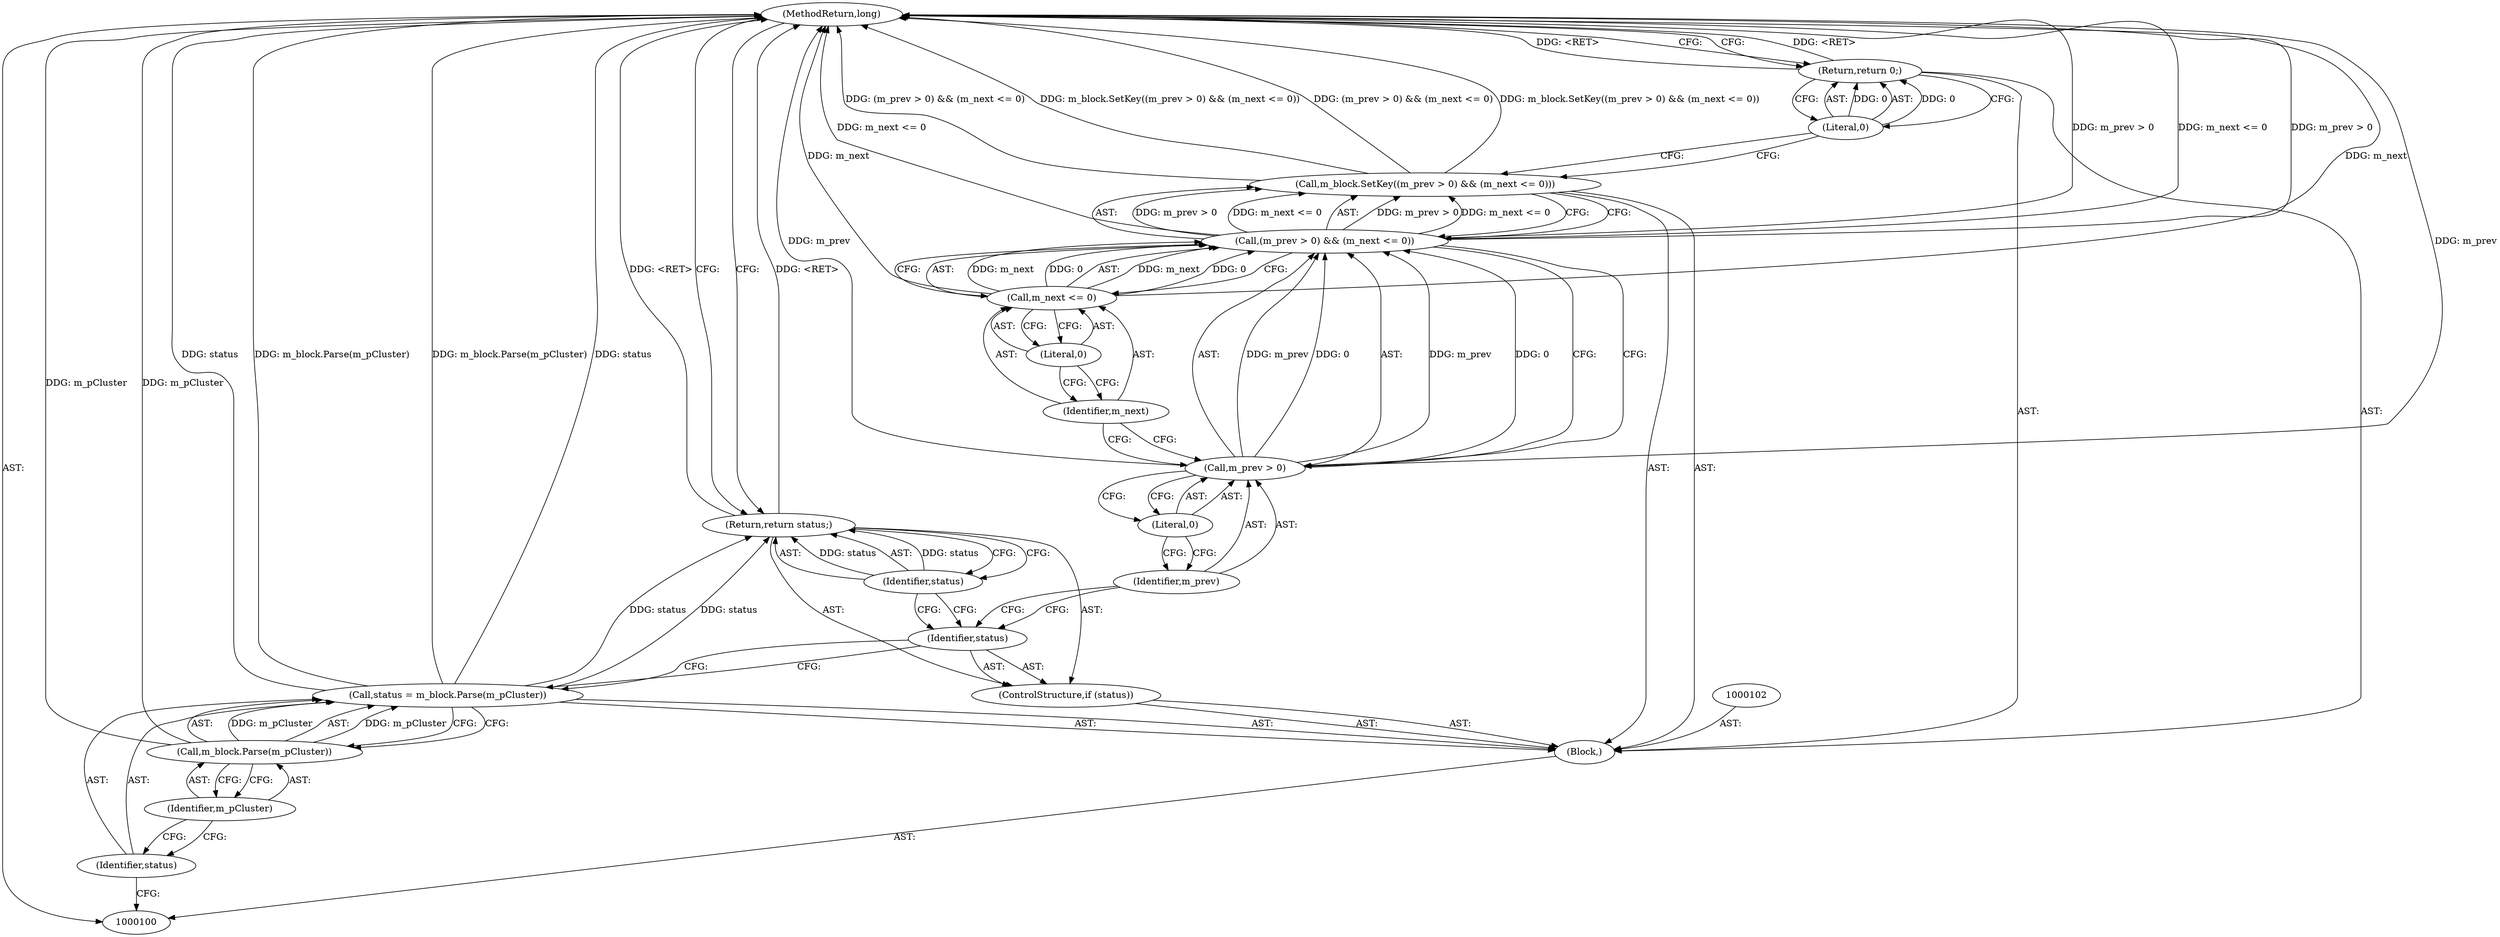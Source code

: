 digraph "1_Android_04839626ed859623901ebd3a5fd483982186b59d_173" {
"1000121" [label="(MethodReturn,long)"];
"1000101" [label="(Block,)"];
"1000103" [label="(Call,status = m_block.Parse(m_pCluster))"];
"1000104" [label="(Identifier,status)"];
"1000105" [label="(Call,m_block.Parse(m_pCluster))"];
"1000106" [label="(Identifier,m_pCluster)"];
"1000107" [label="(ControlStructure,if (status))"];
"1000108" [label="(Identifier,status)"];
"1000110" [label="(Identifier,status)"];
"1000109" [label="(Return,return status;)"];
"1000112" [label="(Call,(m_prev > 0) && (m_next <= 0))"];
"1000113" [label="(Call,m_prev > 0)"];
"1000114" [label="(Identifier,m_prev)"];
"1000115" [label="(Literal,0)"];
"1000116" [label="(Call,m_next <= 0)"];
"1000117" [label="(Identifier,m_next)"];
"1000111" [label="(Call,m_block.SetKey((m_prev > 0) && (m_next <= 0)))"];
"1000118" [label="(Literal,0)"];
"1000120" [label="(Literal,0)"];
"1000119" [label="(Return,return 0;)"];
"1000121" -> "1000100"  [label="AST: "];
"1000121" -> "1000109"  [label="CFG: "];
"1000121" -> "1000119"  [label="CFG: "];
"1000116" -> "1000121"  [label="DDG: m_next"];
"1000103" -> "1000121"  [label="DDG: status"];
"1000103" -> "1000121"  [label="DDG: m_block.Parse(m_pCluster)"];
"1000113" -> "1000121"  [label="DDG: m_prev"];
"1000111" -> "1000121"  [label="DDG: (m_prev > 0) && (m_next <= 0)"];
"1000111" -> "1000121"  [label="DDG: m_block.SetKey((m_prev > 0) && (m_next <= 0))"];
"1000112" -> "1000121"  [label="DDG: m_prev > 0"];
"1000112" -> "1000121"  [label="DDG: m_next <= 0"];
"1000105" -> "1000121"  [label="DDG: m_pCluster"];
"1000119" -> "1000121"  [label="DDG: <RET>"];
"1000109" -> "1000121"  [label="DDG: <RET>"];
"1000101" -> "1000100"  [label="AST: "];
"1000102" -> "1000101"  [label="AST: "];
"1000103" -> "1000101"  [label="AST: "];
"1000107" -> "1000101"  [label="AST: "];
"1000111" -> "1000101"  [label="AST: "];
"1000119" -> "1000101"  [label="AST: "];
"1000103" -> "1000101"  [label="AST: "];
"1000103" -> "1000105"  [label="CFG: "];
"1000104" -> "1000103"  [label="AST: "];
"1000105" -> "1000103"  [label="AST: "];
"1000108" -> "1000103"  [label="CFG: "];
"1000103" -> "1000121"  [label="DDG: status"];
"1000103" -> "1000121"  [label="DDG: m_block.Parse(m_pCluster)"];
"1000105" -> "1000103"  [label="DDG: m_pCluster"];
"1000103" -> "1000109"  [label="DDG: status"];
"1000104" -> "1000103"  [label="AST: "];
"1000104" -> "1000100"  [label="CFG: "];
"1000106" -> "1000104"  [label="CFG: "];
"1000105" -> "1000103"  [label="AST: "];
"1000105" -> "1000106"  [label="CFG: "];
"1000106" -> "1000105"  [label="AST: "];
"1000103" -> "1000105"  [label="CFG: "];
"1000105" -> "1000121"  [label="DDG: m_pCluster"];
"1000105" -> "1000103"  [label="DDG: m_pCluster"];
"1000106" -> "1000105"  [label="AST: "];
"1000106" -> "1000104"  [label="CFG: "];
"1000105" -> "1000106"  [label="CFG: "];
"1000107" -> "1000101"  [label="AST: "];
"1000108" -> "1000107"  [label="AST: "];
"1000109" -> "1000107"  [label="AST: "];
"1000108" -> "1000107"  [label="AST: "];
"1000108" -> "1000103"  [label="CFG: "];
"1000110" -> "1000108"  [label="CFG: "];
"1000114" -> "1000108"  [label="CFG: "];
"1000110" -> "1000109"  [label="AST: "];
"1000110" -> "1000108"  [label="CFG: "];
"1000109" -> "1000110"  [label="CFG: "];
"1000110" -> "1000109"  [label="DDG: status"];
"1000109" -> "1000107"  [label="AST: "];
"1000109" -> "1000110"  [label="CFG: "];
"1000110" -> "1000109"  [label="AST: "];
"1000121" -> "1000109"  [label="CFG: "];
"1000109" -> "1000121"  [label="DDG: <RET>"];
"1000110" -> "1000109"  [label="DDG: status"];
"1000103" -> "1000109"  [label="DDG: status"];
"1000112" -> "1000111"  [label="AST: "];
"1000112" -> "1000113"  [label="CFG: "];
"1000112" -> "1000116"  [label="CFG: "];
"1000113" -> "1000112"  [label="AST: "];
"1000116" -> "1000112"  [label="AST: "];
"1000111" -> "1000112"  [label="CFG: "];
"1000112" -> "1000121"  [label="DDG: m_prev > 0"];
"1000112" -> "1000121"  [label="DDG: m_next <= 0"];
"1000112" -> "1000111"  [label="DDG: m_prev > 0"];
"1000112" -> "1000111"  [label="DDG: m_next <= 0"];
"1000113" -> "1000112"  [label="DDG: m_prev"];
"1000113" -> "1000112"  [label="DDG: 0"];
"1000116" -> "1000112"  [label="DDG: m_next"];
"1000116" -> "1000112"  [label="DDG: 0"];
"1000113" -> "1000112"  [label="AST: "];
"1000113" -> "1000115"  [label="CFG: "];
"1000114" -> "1000113"  [label="AST: "];
"1000115" -> "1000113"  [label="AST: "];
"1000117" -> "1000113"  [label="CFG: "];
"1000112" -> "1000113"  [label="CFG: "];
"1000113" -> "1000121"  [label="DDG: m_prev"];
"1000113" -> "1000112"  [label="DDG: m_prev"];
"1000113" -> "1000112"  [label="DDG: 0"];
"1000114" -> "1000113"  [label="AST: "];
"1000114" -> "1000108"  [label="CFG: "];
"1000115" -> "1000114"  [label="CFG: "];
"1000115" -> "1000113"  [label="AST: "];
"1000115" -> "1000114"  [label="CFG: "];
"1000113" -> "1000115"  [label="CFG: "];
"1000116" -> "1000112"  [label="AST: "];
"1000116" -> "1000118"  [label="CFG: "];
"1000117" -> "1000116"  [label="AST: "];
"1000118" -> "1000116"  [label="AST: "];
"1000112" -> "1000116"  [label="CFG: "];
"1000116" -> "1000121"  [label="DDG: m_next"];
"1000116" -> "1000112"  [label="DDG: m_next"];
"1000116" -> "1000112"  [label="DDG: 0"];
"1000117" -> "1000116"  [label="AST: "];
"1000117" -> "1000113"  [label="CFG: "];
"1000118" -> "1000117"  [label="CFG: "];
"1000111" -> "1000101"  [label="AST: "];
"1000111" -> "1000112"  [label="CFG: "];
"1000112" -> "1000111"  [label="AST: "];
"1000120" -> "1000111"  [label="CFG: "];
"1000111" -> "1000121"  [label="DDG: (m_prev > 0) && (m_next <= 0)"];
"1000111" -> "1000121"  [label="DDG: m_block.SetKey((m_prev > 0) && (m_next <= 0))"];
"1000112" -> "1000111"  [label="DDG: m_prev > 0"];
"1000112" -> "1000111"  [label="DDG: m_next <= 0"];
"1000118" -> "1000116"  [label="AST: "];
"1000118" -> "1000117"  [label="CFG: "];
"1000116" -> "1000118"  [label="CFG: "];
"1000120" -> "1000119"  [label="AST: "];
"1000120" -> "1000111"  [label="CFG: "];
"1000119" -> "1000120"  [label="CFG: "];
"1000120" -> "1000119"  [label="DDG: 0"];
"1000119" -> "1000101"  [label="AST: "];
"1000119" -> "1000120"  [label="CFG: "];
"1000120" -> "1000119"  [label="AST: "];
"1000121" -> "1000119"  [label="CFG: "];
"1000119" -> "1000121"  [label="DDG: <RET>"];
"1000120" -> "1000119"  [label="DDG: 0"];
}
